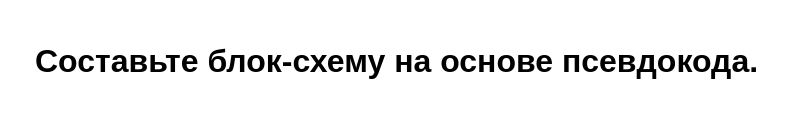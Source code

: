 <mxfile version="21.1.2" type="github">
  <diagram name="Страница 1" id="DGH4-HneSqzJPwCst8QX">
    <mxGraphModel dx="954" dy="647" grid="1" gridSize="10" guides="1" tooltips="1" connect="1" arrows="1" fold="1" page="1" pageScale="1" pageWidth="827" pageHeight="1169" math="0" shadow="0">
      <root>
        <mxCell id="0" />
        <mxCell id="1" parent="0" />
        <mxCell id="x4g8yTia2aDldGlxD8Bg-1" value="&lt;div style=&quot;text-align: start; font-size: 16px;&quot; title=&quot;Page 1&quot; class=&quot;page&quot;&gt;&lt;div class=&quot;layoutArea&quot; style=&quot;font-size: 16px;&quot;&gt;&lt;div class=&quot;column&quot; style=&quot;font-size: 16px;&quot;&gt;&lt;p style=&quot;font-size: 16px;&quot;&gt;Составьте блок-схему на основе псевдокода.&amp;nbsp;&lt;/p&gt;&lt;/div&gt;&lt;/div&gt;&lt;/div&gt;" style="text;html=1;align=center;verticalAlign=middle;resizable=0;points=[];autosize=1;strokeColor=none;fillColor=none;strokeWidth=2;fontSize=16;fontStyle=1" vertex="1" parent="1">
          <mxGeometry x="5" y="30" width="400" height="60" as="geometry" />
        </mxCell>
      </root>
    </mxGraphModel>
  </diagram>
</mxfile>
